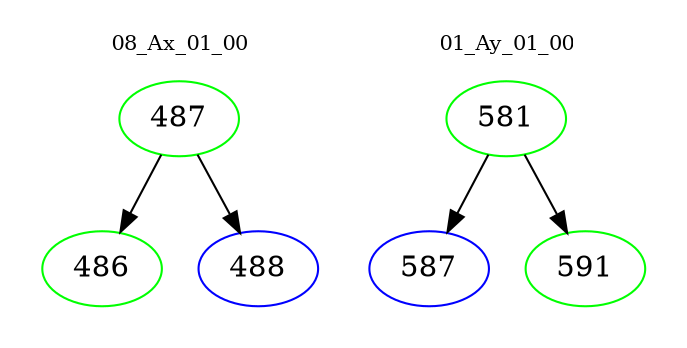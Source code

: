 digraph{
subgraph cluster_0 {
color = white
label = "08_Ax_01_00";
fontsize=10;
T0_487 [label="487", color="green"]
T0_487 -> T0_486 [color="black"]
T0_486 [label="486", color="green"]
T0_487 -> T0_488 [color="black"]
T0_488 [label="488", color="blue"]
}
subgraph cluster_1 {
color = white
label = "01_Ay_01_00";
fontsize=10;
T1_581 [label="581", color="green"]
T1_581 -> T1_587 [color="black"]
T1_587 [label="587", color="blue"]
T1_581 -> T1_591 [color="black"]
T1_591 [label="591", color="green"]
}
}
